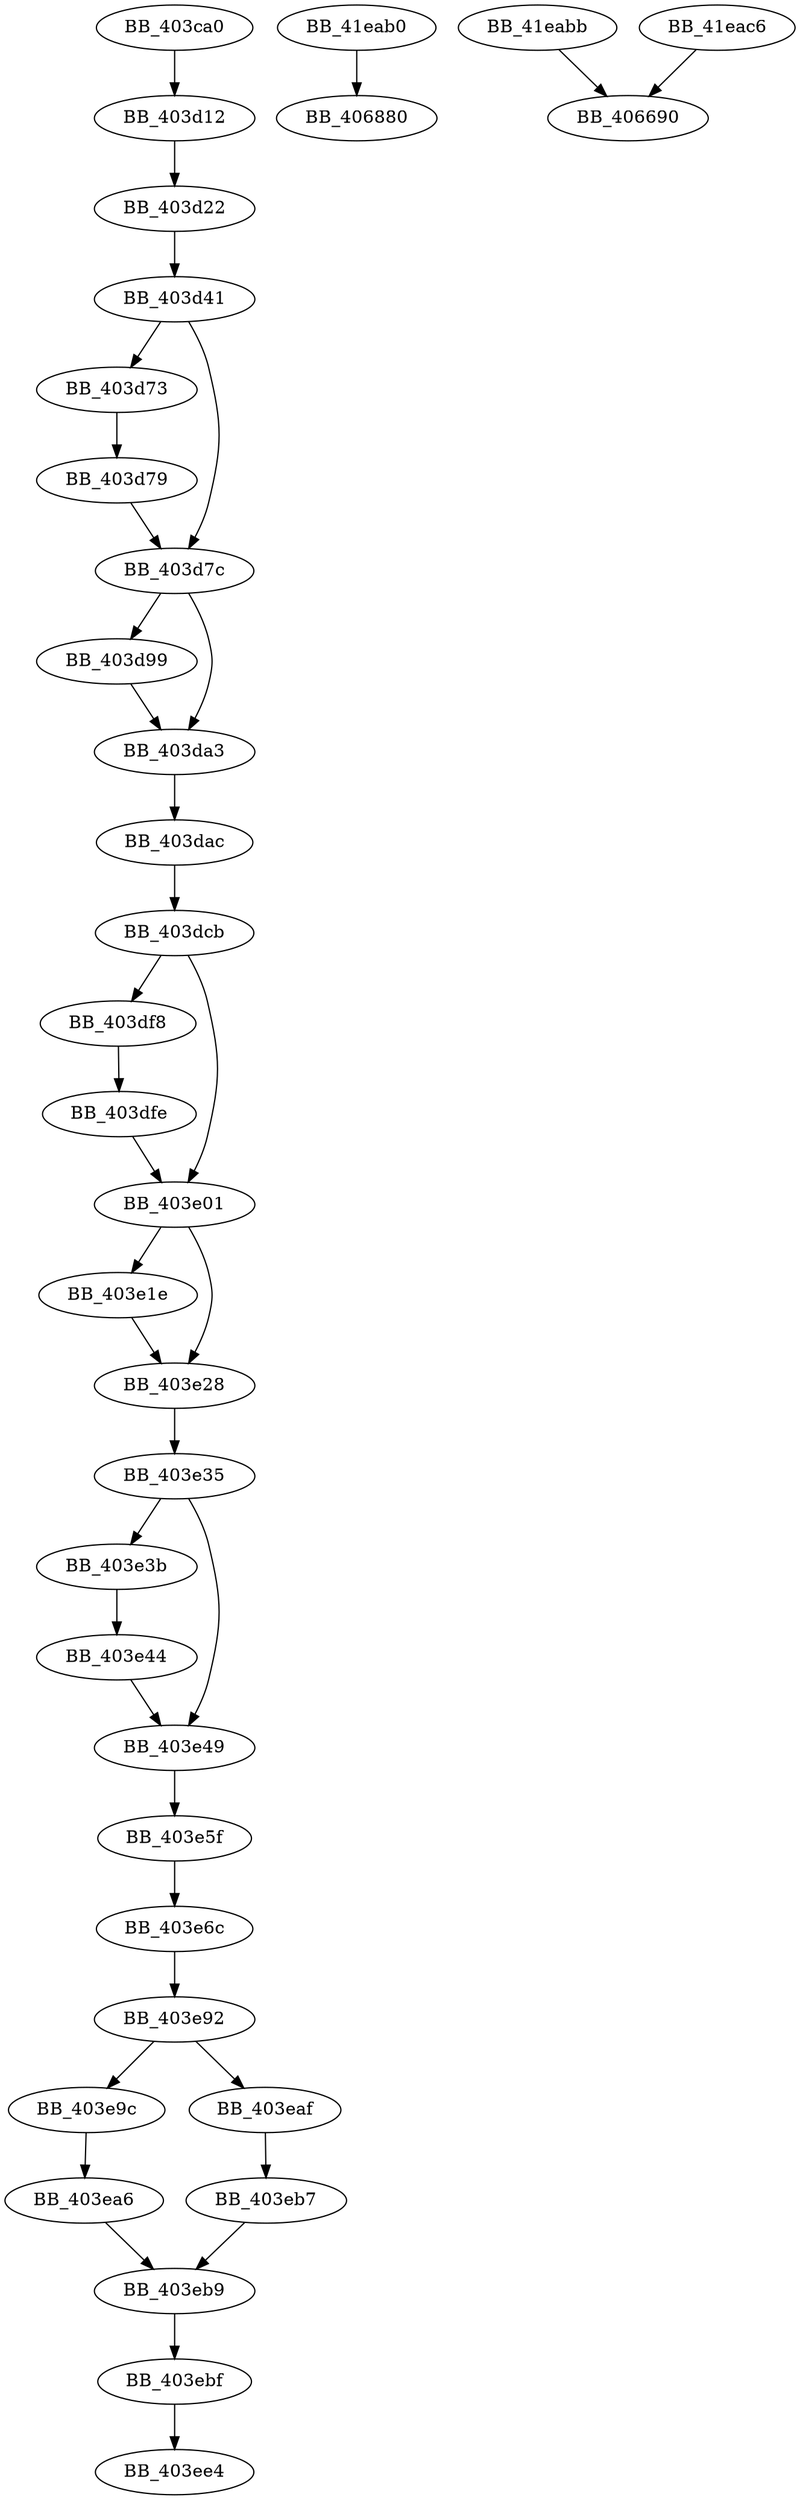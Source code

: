 DiGraph sub_403CA0{
BB_403ca0->BB_403d12
BB_403d12->BB_403d22
BB_403d22->BB_403d41
BB_403d41->BB_403d73
BB_403d41->BB_403d7c
BB_403d73->BB_403d79
BB_403d79->BB_403d7c
BB_403d7c->BB_403d99
BB_403d7c->BB_403da3
BB_403d99->BB_403da3
BB_403da3->BB_403dac
BB_403dac->BB_403dcb
BB_403dcb->BB_403df8
BB_403dcb->BB_403e01
BB_403df8->BB_403dfe
BB_403dfe->BB_403e01
BB_403e01->BB_403e1e
BB_403e01->BB_403e28
BB_403e1e->BB_403e28
BB_403e28->BB_403e35
BB_403e35->BB_403e3b
BB_403e35->BB_403e49
BB_403e3b->BB_403e44
BB_403e44->BB_403e49
BB_403e49->BB_403e5f
BB_403e5f->BB_403e6c
BB_403e6c->BB_403e92
BB_403e92->BB_403e9c
BB_403e92->BB_403eaf
BB_403e9c->BB_403ea6
BB_403ea6->BB_403eb9
BB_403eaf->BB_403eb7
BB_403eb7->BB_403eb9
BB_403eb9->BB_403ebf
BB_403ebf->BB_403ee4
BB_41eab0->BB_406880
BB_41eabb->BB_406690
BB_41eac6->BB_406690
}
